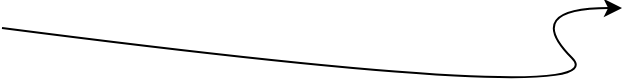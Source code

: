 <mxfile version="16.6.4" type="github"><diagram id="S0luwgItWYhhb8E1CGb0" name="第 1 页"><mxGraphModel dx="1110" dy="413" grid="1" gridSize="10" guides="1" tooltips="1" connect="1" arrows="1" fold="1" page="1" pageScale="1" pageWidth="827" pageHeight="1169" math="0" shadow="0"><root><mxCell id="0"/><mxCell id="1" parent="0"/><mxCell id="_ZcHajebnp_aR1FRDl2o-7" value="" style="curved=1;endArrow=classic;html=1;rounded=0;exitX=1;exitY=0.2;exitDx=0;exitDy=0;exitPerimeter=0;entryX=-0.02;entryY=0.76;entryDx=0;entryDy=0;entryPerimeter=0;" parent="1" edge="1"><mxGeometry width="50" height="50" relative="1" as="geometry"><mxPoint x="130" y="300" as="sourcePoint"/><mxPoint x="440" y="290" as="targetPoint"/><Array as="points"><mxPoint x="440" y="340"/><mxPoint x="390" y="290"/></Array></mxGeometry></mxCell></root></mxGraphModel></diagram></mxfile>